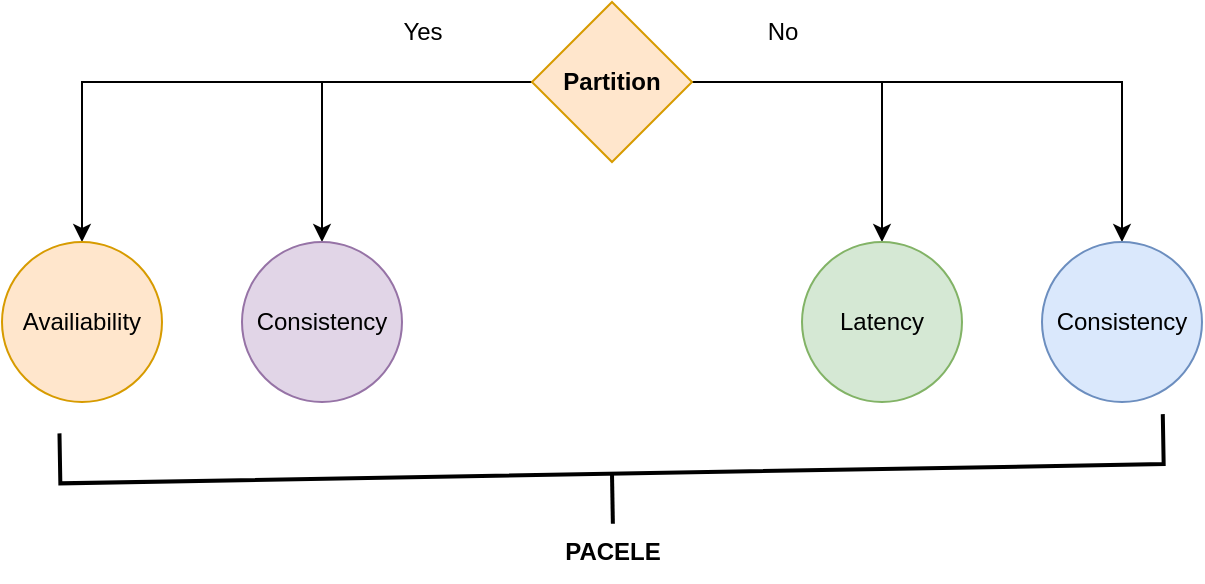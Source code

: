 <mxfile version="20.2.3" type="github">
  <diagram id="K8FDDmurOGs8hEYQIHvI" name="Page-1">
    <mxGraphModel dx="1038" dy="513" grid="1" gridSize="10" guides="1" tooltips="1" connect="1" arrows="1" fold="1" page="1" pageScale="1" pageWidth="850" pageHeight="1100" math="0" shadow="0">
      <root>
        <mxCell id="0" />
        <mxCell id="1" parent="0" />
        <mxCell id="a-LYc8Nm40ma_EexxC2u-7" style="edgeStyle=orthogonalEdgeStyle;rounded=0;orthogonalLoop=1;jettySize=auto;html=1;" edge="1" parent="1" source="a-LYc8Nm40ma_EexxC2u-1" target="a-LYc8Nm40ma_EexxC2u-4">
          <mxGeometry relative="1" as="geometry" />
        </mxCell>
        <mxCell id="a-LYc8Nm40ma_EexxC2u-8" style="edgeStyle=orthogonalEdgeStyle;rounded=0;orthogonalLoop=1;jettySize=auto;html=1;" edge="1" parent="1" source="a-LYc8Nm40ma_EexxC2u-1" target="a-LYc8Nm40ma_EexxC2u-6">
          <mxGeometry relative="1" as="geometry" />
        </mxCell>
        <mxCell id="a-LYc8Nm40ma_EexxC2u-9" style="edgeStyle=orthogonalEdgeStyle;rounded=0;orthogonalLoop=1;jettySize=auto;html=1;entryX=0.5;entryY=0;entryDx=0;entryDy=0;" edge="1" parent="1" source="a-LYc8Nm40ma_EexxC2u-1" target="a-LYc8Nm40ma_EexxC2u-2">
          <mxGeometry relative="1" as="geometry" />
        </mxCell>
        <mxCell id="a-LYc8Nm40ma_EexxC2u-10" style="edgeStyle=orthogonalEdgeStyle;rounded=0;orthogonalLoop=1;jettySize=auto;html=1;" edge="1" parent="1" source="a-LYc8Nm40ma_EexxC2u-1" target="a-LYc8Nm40ma_EexxC2u-3">
          <mxGeometry relative="1" as="geometry" />
        </mxCell>
        <mxCell id="a-LYc8Nm40ma_EexxC2u-1" value="&lt;b&gt;Partition&lt;/b&gt;" style="rhombus;whiteSpace=wrap;html=1;fillColor=#ffe6cc;strokeColor=#d79b00;" vertex="1" parent="1">
          <mxGeometry x="385" y="80" width="80" height="80" as="geometry" />
        </mxCell>
        <mxCell id="a-LYc8Nm40ma_EexxC2u-2" value="Availiability" style="ellipse;whiteSpace=wrap;html=1;aspect=fixed;fillColor=#ffe6cc;strokeColor=#d79b00;" vertex="1" parent="1">
          <mxGeometry x="120" y="200" width="80" height="80" as="geometry" />
        </mxCell>
        <mxCell id="a-LYc8Nm40ma_EexxC2u-3" value="Consistency" style="ellipse;whiteSpace=wrap;html=1;aspect=fixed;fillColor=#e1d5e7;strokeColor=#9673a6;" vertex="1" parent="1">
          <mxGeometry x="240" y="200" width="80" height="80" as="geometry" />
        </mxCell>
        <mxCell id="a-LYc8Nm40ma_EexxC2u-4" value="Latency" style="ellipse;whiteSpace=wrap;html=1;aspect=fixed;fillColor=#d5e8d4;strokeColor=#82b366;" vertex="1" parent="1">
          <mxGeometry x="520" y="200" width="80" height="80" as="geometry" />
        </mxCell>
        <mxCell id="a-LYc8Nm40ma_EexxC2u-6" value="Consistency" style="ellipse;whiteSpace=wrap;html=1;aspect=fixed;fillColor=#dae8fc;strokeColor=#6c8ebf;" vertex="1" parent="1">
          <mxGeometry x="640" y="200" width="80" height="80" as="geometry" />
        </mxCell>
        <mxCell id="a-LYc8Nm40ma_EexxC2u-11" value="Yes" style="text;html=1;align=center;verticalAlign=middle;resizable=0;points=[];autosize=1;strokeColor=none;fillColor=none;" vertex="1" parent="1">
          <mxGeometry x="310" y="80" width="40" height="30" as="geometry" />
        </mxCell>
        <mxCell id="a-LYc8Nm40ma_EexxC2u-12" value="No" style="text;html=1;align=center;verticalAlign=middle;resizable=0;points=[];autosize=1;strokeColor=none;fillColor=none;" vertex="1" parent="1">
          <mxGeometry x="490" y="80" width="40" height="30" as="geometry" />
        </mxCell>
        <mxCell id="a-LYc8Nm40ma_EexxC2u-13" value="" style="strokeWidth=2;html=1;shape=mxgraph.flowchart.annotation_2;align=left;labelPosition=right;pointerEvents=1;rotation=-91;" vertex="1" parent="1">
          <mxGeometry x="400" y="40.0" width="50" height="551.74" as="geometry" />
        </mxCell>
        <mxCell id="a-LYc8Nm40ma_EexxC2u-14" value="&lt;b&gt;PACELE&lt;/b&gt;" style="text;html=1;align=center;verticalAlign=middle;resizable=0;points=[];autosize=1;strokeColor=none;fillColor=none;rounded=0;" vertex="1" parent="1">
          <mxGeometry x="390" y="340" width="70" height="30" as="geometry" />
        </mxCell>
      </root>
    </mxGraphModel>
  </diagram>
</mxfile>
